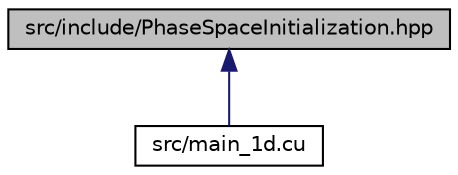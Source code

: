 digraph "src/include/PhaseSpaceInitialization.hpp"
{
 // LATEX_PDF_SIZE
  edge [fontname="Helvetica",fontsize="10",labelfontname="Helvetica",labelfontsize="10"];
  node [fontname="Helvetica",fontsize="10",shape=record];
  Node1 [label="src/include/PhaseSpaceInitialization.hpp",height=0.2,width=0.4,color="black", fillcolor="grey75", style="filled", fontcolor="black",tooltip=" "];
  Node1 -> Node2 [dir="back",color="midnightblue",fontsize="10",style="solid",fontname="Helvetica"];
  Node2 [label="src/main_1d.cu",height=0.2,width=0.4,color="black", fillcolor="white", style="filled",URL="$main__1d_8cu.html",tooltip="main file of the quakins 1d1v simualtion"];
}
